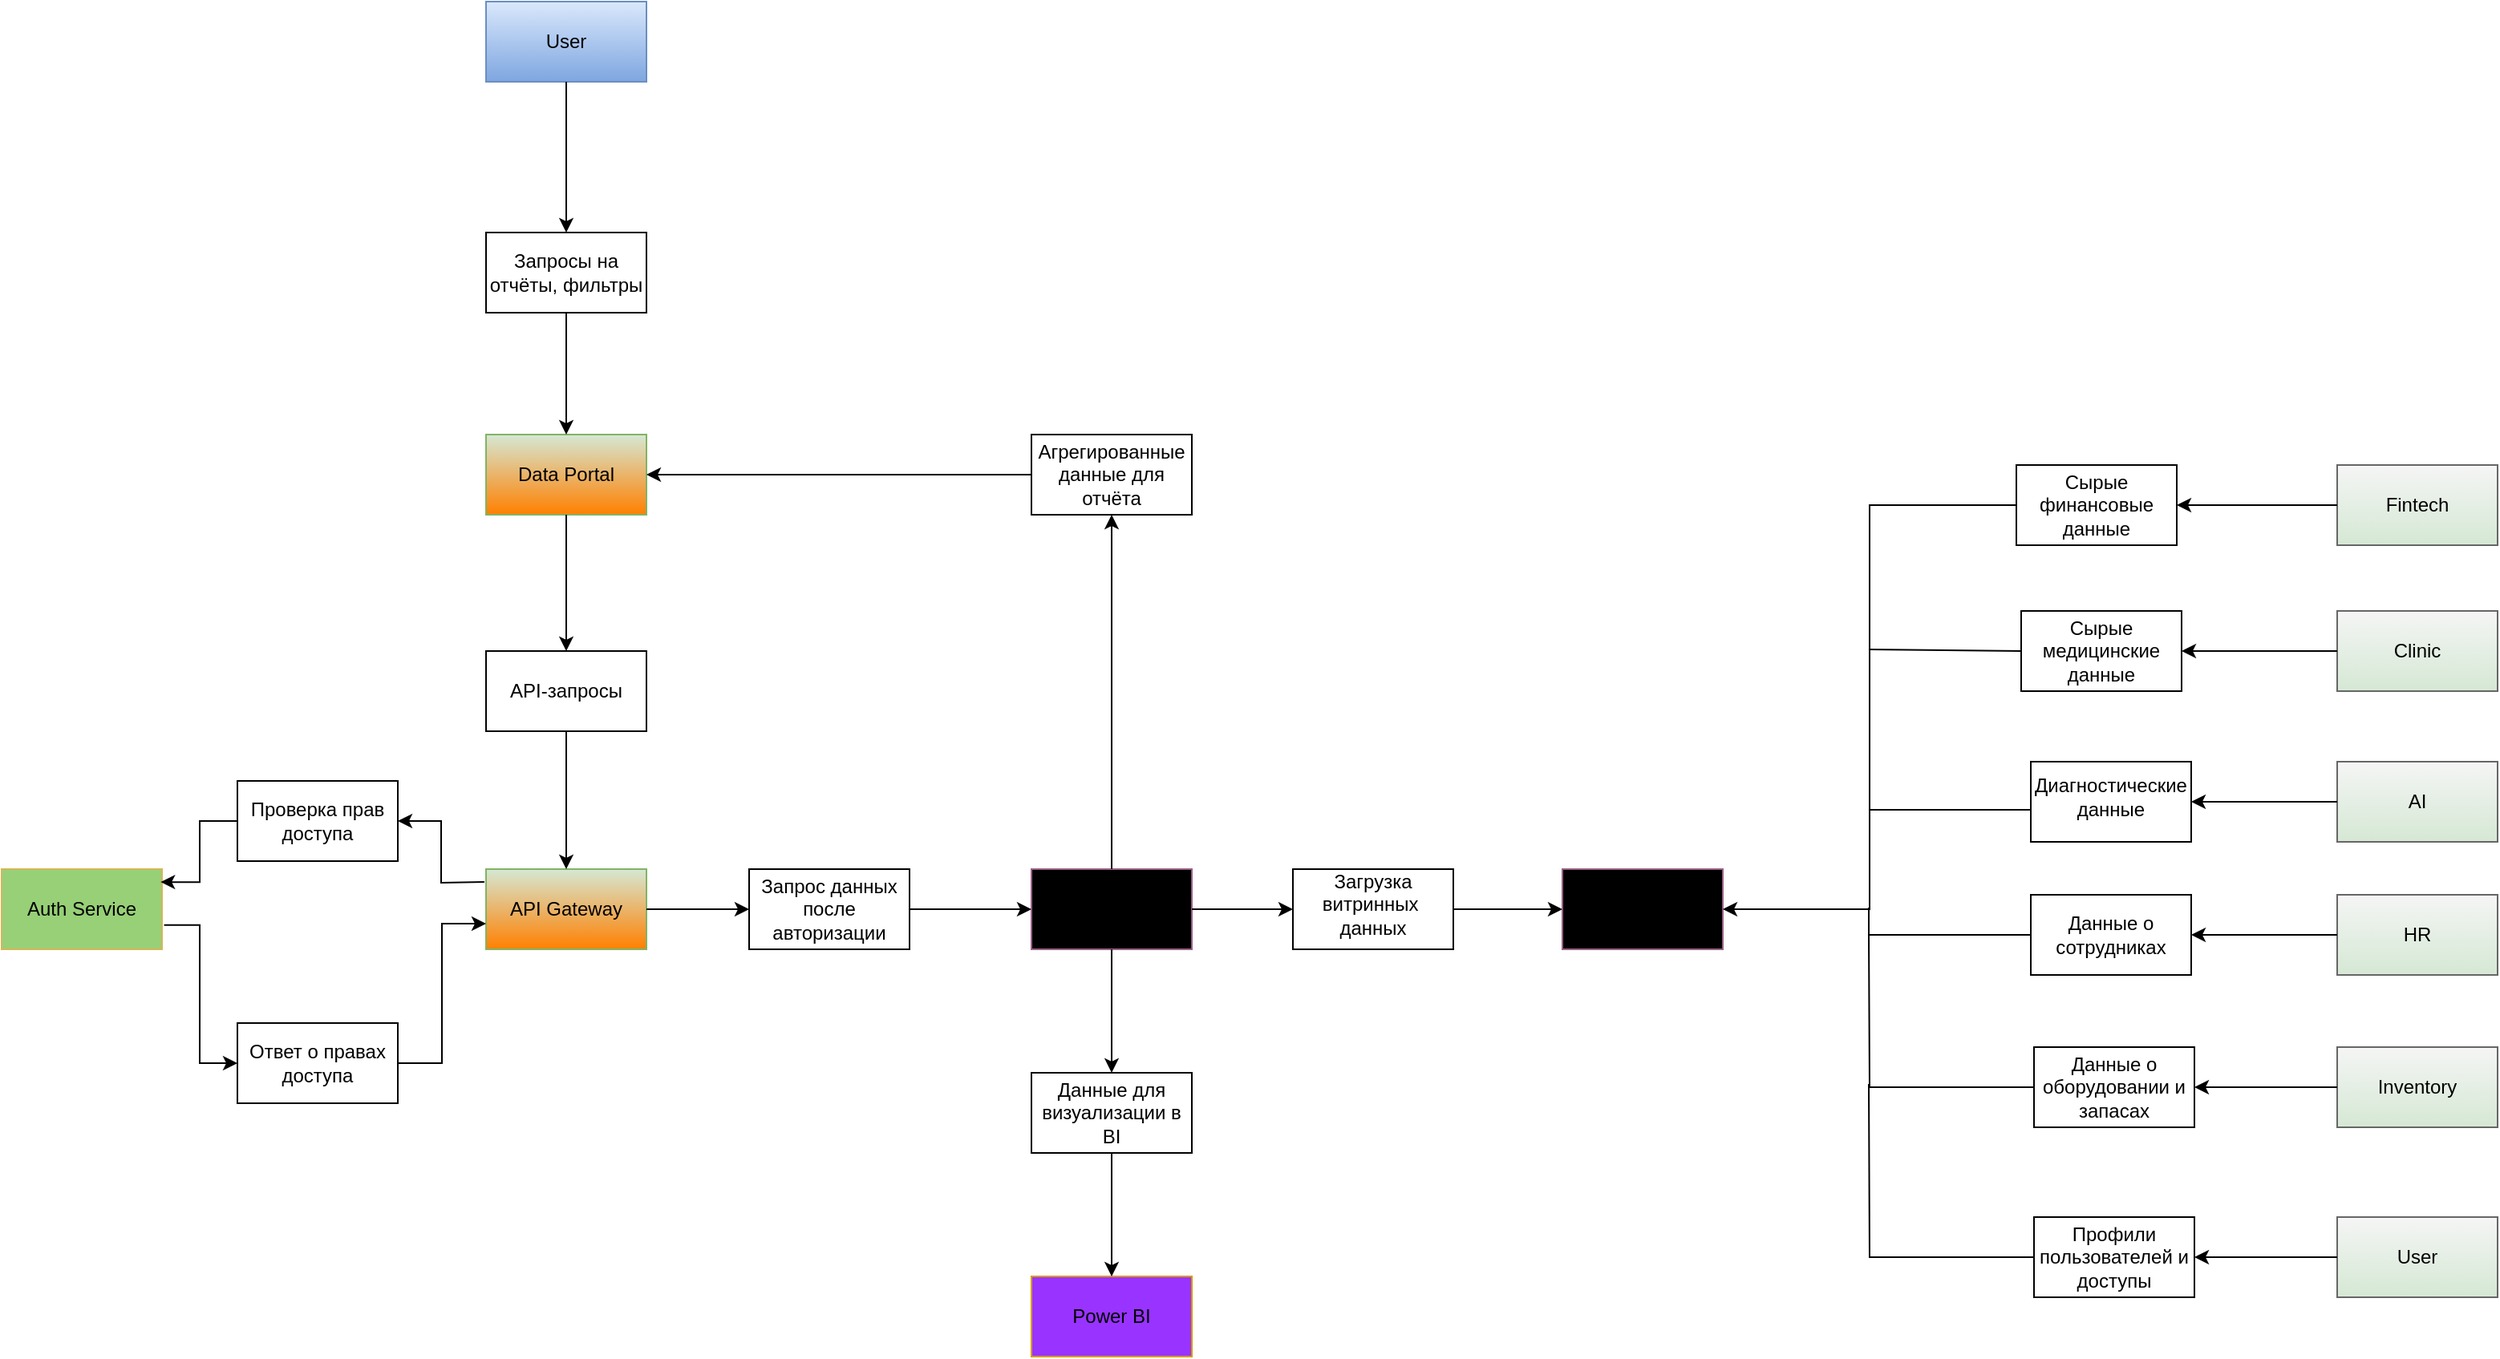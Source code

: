 <mxfile version="27.0.5">
  <diagram name="Page-1" id="fxIl6oR33fxB2Xth4Tn-">
    <mxGraphModel dx="3652" dy="950" grid="0" gridSize="10" guides="1" tooltips="1" connect="1" arrows="1" fold="1" page="0" pageScale="1" pageWidth="827" pageHeight="1169" math="0" shadow="0">
      <root>
        <mxCell id="0" />
        <mxCell id="1" parent="0" />
        <mxCell id="F8TBr911rGf3QCcraJPH-3" value="User" style="html=1;dashed=0;whiteSpace=wrap;fillColor=#dae8fc;gradientColor=#7ea6e0;strokeColor=#6c8ebf;" vertex="1" parent="1">
          <mxGeometry x="-262" y="1170" width="100" height="50" as="geometry" />
        </mxCell>
        <mxCell id="F8TBr911rGf3QCcraJPH-4" value="Запросы на отчёты, фильтры" style="html=1;dashed=0;whiteSpace=wrap;" vertex="1" parent="1">
          <mxGeometry x="-262" y="1314" width="100" height="50" as="geometry" />
        </mxCell>
        <mxCell id="F8TBr911rGf3QCcraJPH-5" value="" style="endArrow=classic;html=1;rounded=0;exitX=0.5;exitY=1;exitDx=0;exitDy=0;entryX=0.5;entryY=0;entryDx=0;entryDy=0;" edge="1" parent="1" source="F8TBr911rGf3QCcraJPH-3" target="F8TBr911rGf3QCcraJPH-4">
          <mxGeometry width="50" height="50" relative="1" as="geometry">
            <mxPoint x="337" y="1649" as="sourcePoint" />
            <mxPoint x="387" y="1599" as="targetPoint" />
          </mxGeometry>
        </mxCell>
        <mxCell id="F8TBr911rGf3QCcraJPH-6" value="Data Portal" style="html=1;dashed=0;whiteSpace=wrap;fillColor=#d5e8d4;gradientColor=#FF8000;strokeColor=#82b366;" vertex="1" parent="1">
          <mxGeometry x="-262" y="1440" width="100" height="50" as="geometry" />
        </mxCell>
        <mxCell id="F8TBr911rGf3QCcraJPH-7" value="" style="endArrow=classic;html=1;rounded=0;exitX=0.5;exitY=1;exitDx=0;exitDy=0;entryX=0.5;entryY=0;entryDx=0;entryDy=0;" edge="1" parent="1" source="F8TBr911rGf3QCcraJPH-4" target="F8TBr911rGf3QCcraJPH-6">
          <mxGeometry width="50" height="50" relative="1" as="geometry">
            <mxPoint x="337" y="1649" as="sourcePoint" />
            <mxPoint x="387" y="1599" as="targetPoint" />
          </mxGeometry>
        </mxCell>
        <mxCell id="F8TBr911rGf3QCcraJPH-8" value="API-запросы" style="html=1;dashed=0;whiteSpace=wrap;" vertex="1" parent="1">
          <mxGeometry x="-262" y="1575" width="100" height="50" as="geometry" />
        </mxCell>
        <mxCell id="F8TBr911rGf3QCcraJPH-9" value="" style="endArrow=classic;html=1;rounded=0;exitX=0.5;exitY=1;exitDx=0;exitDy=0;entryX=0.5;entryY=0;entryDx=0;entryDy=0;" edge="1" parent="1" source="F8TBr911rGf3QCcraJPH-6" target="F8TBr911rGf3QCcraJPH-8">
          <mxGeometry width="50" height="50" relative="1" as="geometry">
            <mxPoint x="433" y="1649" as="sourcePoint" />
            <mxPoint x="483" y="1599" as="targetPoint" />
          </mxGeometry>
        </mxCell>
        <mxCell id="F8TBr911rGf3QCcraJPH-10" value="API Gateway" style="html=1;dashed=0;whiteSpace=wrap;fillColor=#d5e8d4;gradientColor=#FF8000;strokeColor=#82b366;" vertex="1" parent="1">
          <mxGeometry x="-262" y="1711" width="100" height="50" as="geometry" />
        </mxCell>
        <mxCell id="F8TBr911rGf3QCcraJPH-11" value="" style="endArrow=classic;html=1;rounded=0;exitX=0.5;exitY=1;exitDx=0;exitDy=0;entryX=0.5;entryY=0;entryDx=0;entryDy=0;" edge="1" parent="1" source="F8TBr911rGf3QCcraJPH-8" target="F8TBr911rGf3QCcraJPH-10">
          <mxGeometry width="50" height="50" relative="1" as="geometry">
            <mxPoint x="433" y="1649" as="sourcePoint" />
            <mxPoint x="483" y="1599" as="targetPoint" />
          </mxGeometry>
        </mxCell>
        <mxCell id="F8TBr911rGf3QCcraJPH-12" value="Auth Service" style="html=1;dashed=0;whiteSpace=wrap;fillColor=#97D077;gradientColor=#97D077;strokeColor=#d6b656;" vertex="1" parent="1">
          <mxGeometry x="-564" y="1711" width="100" height="50" as="geometry" />
        </mxCell>
        <mxCell id="F8TBr911rGf3QCcraJPH-13" value="Проверка прав доступа" style="html=1;dashed=0;whiteSpace=wrap;" vertex="1" parent="1">
          <mxGeometry x="-417" y="1656" width="100" height="50" as="geometry" />
        </mxCell>
        <mxCell id="F8TBr911rGf3QCcraJPH-14" value="Ответ о правах доступа" style="html=1;dashed=0;whiteSpace=wrap;" vertex="1" parent="1">
          <mxGeometry x="-417" y="1807" width="100" height="50" as="geometry" />
        </mxCell>
        <mxCell id="F8TBr911rGf3QCcraJPH-15" value="" style="endArrow=classic;html=1;rounded=0;entryX=1;entryY=0.5;entryDx=0;entryDy=0;edgeStyle=orthogonalEdgeStyle;" edge="1" parent="1" target="F8TBr911rGf3QCcraJPH-13">
          <mxGeometry width="50" height="50" relative="1" as="geometry">
            <mxPoint x="-263" y="1719" as="sourcePoint" />
            <mxPoint x="250" y="1754" as="targetPoint" />
          </mxGeometry>
        </mxCell>
        <mxCell id="F8TBr911rGf3QCcraJPH-16" value="" style="endArrow=classic;html=1;rounded=0;entryX=0.991;entryY=0.161;entryDx=0;entryDy=0;exitX=0;exitY=0.5;exitDx=0;exitDy=0;edgeStyle=orthogonalEdgeStyle;entryPerimeter=0;" edge="1" parent="1" source="F8TBr911rGf3QCcraJPH-13" target="F8TBr911rGf3QCcraJPH-12">
          <mxGeometry width="50" height="50" relative="1" as="geometry">
            <mxPoint x="200" y="1804" as="sourcePoint" />
            <mxPoint x="250" y="1754" as="targetPoint" />
          </mxGeometry>
        </mxCell>
        <mxCell id="F8TBr911rGf3QCcraJPH-17" value="" style="endArrow=classic;html=1;rounded=0;exitX=1.013;exitY=0.697;exitDx=0;exitDy=0;entryX=0;entryY=0.5;entryDx=0;entryDy=0;edgeStyle=orthogonalEdgeStyle;exitPerimeter=0;" edge="1" parent="1" source="F8TBr911rGf3QCcraJPH-12" target="F8TBr911rGf3QCcraJPH-14">
          <mxGeometry width="50" height="50" relative="1" as="geometry">
            <mxPoint x="200" y="1804" as="sourcePoint" />
            <mxPoint x="250" y="1754" as="targetPoint" />
          </mxGeometry>
        </mxCell>
        <mxCell id="F8TBr911rGf3QCcraJPH-18" value="" style="endArrow=classic;html=1;rounded=0;exitX=1;exitY=0.5;exitDx=0;exitDy=0;entryX=0;entryY=0.68;entryDx=0;entryDy=0;edgeStyle=orthogonalEdgeStyle;entryPerimeter=0;" edge="1" parent="1" source="F8TBr911rGf3QCcraJPH-14" target="F8TBr911rGf3QCcraJPH-10">
          <mxGeometry width="50" height="50" relative="1" as="geometry">
            <mxPoint x="200" y="1804" as="sourcePoint" />
            <mxPoint x="250" y="1754" as="targetPoint" />
          </mxGeometry>
        </mxCell>
        <mxCell id="F8TBr911rGf3QCcraJPH-19" value="Data Mart" style="html=1;dashed=0;whiteSpace=wrap;fillColor=#e6d0de;gradientColor=light-dark(#FF002A,#EDEDED);strokeColor=#996185;" vertex="1" parent="1">
          <mxGeometry x="78" y="1711" width="100" height="50" as="geometry" />
        </mxCell>
        <mxCell id="F8TBr911rGf3QCcraJPH-20" value="Запрос данных после авторизации" style="html=1;dashed=0;whiteSpace=wrap;" vertex="1" parent="1">
          <mxGeometry x="-98" y="1711" width="100" height="50" as="geometry" />
        </mxCell>
        <mxCell id="F8TBr911rGf3QCcraJPH-21" value="Агрегированные данные для отчёта" style="html=1;dashed=0;whiteSpace=wrap;" vertex="1" parent="1">
          <mxGeometry x="78" y="1440" width="100" height="50" as="geometry" />
        </mxCell>
        <mxCell id="F8TBr911rGf3QCcraJPH-22" value="Данные для визуализации в BI" style="html=1;dashed=0;whiteSpace=wrap;" vertex="1" parent="1">
          <mxGeometry x="78" y="1838" width="100" height="50" as="geometry" />
        </mxCell>
        <mxCell id="F8TBr911rGf3QCcraJPH-24" value="Power BI" style="html=1;dashed=0;whiteSpace=wrap;fillColor=#9933FF;gradientColor=#9933FF;strokeColor=#d79b00;" vertex="1" parent="1">
          <mxGeometry x="78" y="1965" width="100" height="50" as="geometry" />
        </mxCell>
        <mxCell id="F8TBr911rGf3QCcraJPH-25" value="Airflow ETL" style="html=1;dashed=0;whiteSpace=wrap;fillColor=#e6d0de;gradientColor=light-dark(#FF002A,#EDEDED);strokeColor=#996185;" vertex="1" parent="1">
          <mxGeometry x="409" y="1711" width="100" height="50" as="geometry" />
        </mxCell>
        <mxCell id="F8TBr911rGf3QCcraJPH-27" value="&lt;table&gt;&lt;tbody&gt;&lt;tr&gt;&lt;td data-end=&quot;1307&quot; data-start=&quot;1263&quot; class=&quot;max-w-[calc(var(--thread-content-max-width)*2/3)]&quot;&gt;Загрузка витринных&amp;nbsp;&lt;br&gt;данных&lt;/td&gt;&lt;/tr&gt;&lt;/tbody&gt;&lt;/table&gt;&lt;table&gt;&lt;tbody&gt;&lt;tr&gt;&lt;td class=&quot;max-w-[calc(var(--thread-content-max-width)*2/3)]&quot;&gt;&lt;/td&gt;&lt;/tr&gt;&lt;/tbody&gt;&lt;/table&gt;" style="html=1;dashed=0;whiteSpace=wrap;" vertex="1" parent="1">
          <mxGeometry x="241" y="1711" width="100" height="50" as="geometry" />
        </mxCell>
        <mxCell id="F8TBr911rGf3QCcraJPH-28" value="" style="endArrow=classic;html=1;rounded=0;exitX=1;exitY=0.5;exitDx=0;exitDy=0;entryX=0;entryY=0.5;entryDx=0;entryDy=0;" edge="1" parent="1" source="F8TBr911rGf3QCcraJPH-10" target="F8TBr911rGf3QCcraJPH-20">
          <mxGeometry width="50" height="50" relative="1" as="geometry">
            <mxPoint x="525" y="1710" as="sourcePoint" />
            <mxPoint x="575" y="1660" as="targetPoint" />
          </mxGeometry>
        </mxCell>
        <mxCell id="F8TBr911rGf3QCcraJPH-29" value="" style="endArrow=classic;html=1;rounded=0;exitX=1;exitY=0.5;exitDx=0;exitDy=0;entryX=0;entryY=0.5;entryDx=0;entryDy=0;" edge="1" parent="1" source="F8TBr911rGf3QCcraJPH-20" target="F8TBr911rGf3QCcraJPH-19">
          <mxGeometry width="50" height="50" relative="1" as="geometry">
            <mxPoint x="525" y="1710" as="sourcePoint" />
            <mxPoint x="575" y="1660" as="targetPoint" />
          </mxGeometry>
        </mxCell>
        <mxCell id="F8TBr911rGf3QCcraJPH-30" value="" style="endArrow=classic;html=1;rounded=0;exitX=0.5;exitY=0;exitDx=0;exitDy=0;entryX=0.5;entryY=1;entryDx=0;entryDy=0;" edge="1" parent="1" source="F8TBr911rGf3QCcraJPH-19" target="F8TBr911rGf3QCcraJPH-21">
          <mxGeometry width="50" height="50" relative="1" as="geometry">
            <mxPoint x="525" y="1710" as="sourcePoint" />
            <mxPoint x="575" y="1660" as="targetPoint" />
          </mxGeometry>
        </mxCell>
        <mxCell id="F8TBr911rGf3QCcraJPH-31" value="" style="endArrow=classic;html=1;rounded=0;entryX=1;entryY=0.5;entryDx=0;entryDy=0;exitX=0;exitY=0.5;exitDx=0;exitDy=0;" edge="1" parent="1" source="F8TBr911rGf3QCcraJPH-21" target="F8TBr911rGf3QCcraJPH-6">
          <mxGeometry width="50" height="50" relative="1" as="geometry">
            <mxPoint x="525" y="1710" as="sourcePoint" />
            <mxPoint x="575" y="1660" as="targetPoint" />
          </mxGeometry>
        </mxCell>
        <mxCell id="F8TBr911rGf3QCcraJPH-32" value="" style="endArrow=classic;html=1;rounded=0;exitX=1;exitY=0.5;exitDx=0;exitDy=0;entryX=0;entryY=0.5;entryDx=0;entryDy=0;" edge="1" parent="1" source="F8TBr911rGf3QCcraJPH-19" target="F8TBr911rGf3QCcraJPH-27">
          <mxGeometry width="50" height="50" relative="1" as="geometry">
            <mxPoint x="830" y="1710" as="sourcePoint" />
            <mxPoint x="880" y="1660" as="targetPoint" />
          </mxGeometry>
        </mxCell>
        <mxCell id="F8TBr911rGf3QCcraJPH-33" value="" style="endArrow=classic;html=1;rounded=0;exitX=1;exitY=0.5;exitDx=0;exitDy=0;entryX=0;entryY=0.5;entryDx=0;entryDy=0;" edge="1" parent="1" source="F8TBr911rGf3QCcraJPH-27" target="F8TBr911rGf3QCcraJPH-25">
          <mxGeometry width="50" height="50" relative="1" as="geometry">
            <mxPoint x="830" y="1710" as="sourcePoint" />
            <mxPoint x="880" y="1660" as="targetPoint" />
          </mxGeometry>
        </mxCell>
        <mxCell id="F8TBr911rGf3QCcraJPH-34" value="" style="endArrow=classic;html=1;rounded=0;exitX=0.5;exitY=1;exitDx=0;exitDy=0;entryX=0.5;entryY=0;entryDx=0;entryDy=0;" edge="1" parent="1" source="F8TBr911rGf3QCcraJPH-19" target="F8TBr911rGf3QCcraJPH-22">
          <mxGeometry width="50" height="50" relative="1" as="geometry">
            <mxPoint x="830" y="1710" as="sourcePoint" />
            <mxPoint x="880" y="1660" as="targetPoint" />
          </mxGeometry>
        </mxCell>
        <mxCell id="F8TBr911rGf3QCcraJPH-35" value="" style="endArrow=classic;html=1;rounded=0;exitX=0.5;exitY=1;exitDx=0;exitDy=0;entryX=0.5;entryY=0;entryDx=0;entryDy=0;" edge="1" parent="1" source="F8TBr911rGf3QCcraJPH-22" target="F8TBr911rGf3QCcraJPH-24">
          <mxGeometry width="50" height="50" relative="1" as="geometry">
            <mxPoint x="830" y="1710" as="sourcePoint" />
            <mxPoint x="880" y="1660" as="targetPoint" />
          </mxGeometry>
        </mxCell>
        <mxCell id="F8TBr911rGf3QCcraJPH-36" value="Fintech" style="html=1;dashed=0;whiteSpace=wrap;fillColor=#f5f5f5;gradientColor=#D5E8D4;strokeColor=#666666;" vertex="1" parent="1">
          <mxGeometry x="892" y="1459" width="100" height="50" as="geometry" />
        </mxCell>
        <mxCell id="F8TBr911rGf3QCcraJPH-37" value="Clinic" style="html=1;dashed=0;whiteSpace=wrap;fillColor=#f5f5f5;gradientColor=#D5E8D4;strokeColor=#666666;" vertex="1" parent="1">
          <mxGeometry x="892" y="1550" width="100" height="50" as="geometry" />
        </mxCell>
        <mxCell id="F8TBr911rGf3QCcraJPH-38" value="AI" style="html=1;dashed=0;whiteSpace=wrap;fillColor=#f5f5f5;gradientColor=#D5E8D4;strokeColor=#666666;" vertex="1" parent="1">
          <mxGeometry x="892" y="1644" width="100" height="50" as="geometry" />
        </mxCell>
        <mxCell id="F8TBr911rGf3QCcraJPH-39" value="HR" style="html=1;dashed=0;whiteSpace=wrap;fillColor=#f5f5f5;gradientColor=#D5E8D4;strokeColor=#666666;" vertex="1" parent="1">
          <mxGeometry x="892" y="1727" width="100" height="50" as="geometry" />
        </mxCell>
        <mxCell id="F8TBr911rGf3QCcraJPH-40" value="Inventory" style="html=1;dashed=0;whiteSpace=wrap;fillColor=#f5f5f5;gradientColor=#D5E8D4;strokeColor=#666666;" vertex="1" parent="1">
          <mxGeometry x="892" y="1822" width="100" height="50" as="geometry" />
        </mxCell>
        <mxCell id="F8TBr911rGf3QCcraJPH-41" value="User" style="html=1;dashed=0;whiteSpace=wrap;fillColor=#f5f5f5;gradientColor=#D5E8D4;strokeColor=#666666;" vertex="1" parent="1">
          <mxGeometry x="892" y="1928" width="100" height="50" as="geometry" />
        </mxCell>
        <mxCell id="F8TBr911rGf3QCcraJPH-43" value="Сырые финансовые данные" style="html=1;dashed=0;whiteSpace=wrap;" vertex="1" parent="1">
          <mxGeometry x="692" y="1459" width="100" height="50" as="geometry" />
        </mxCell>
        <mxCell id="F8TBr911rGf3QCcraJPH-44" value="" style="endArrow=classic;html=1;rounded=0;entryX=1;entryY=0.5;entryDx=0;entryDy=0;exitX=0;exitY=0.5;exitDx=0;exitDy=0;" edge="1" parent="1" source="F8TBr911rGf3QCcraJPH-36" target="F8TBr911rGf3QCcraJPH-43">
          <mxGeometry width="50" height="50" relative="1" as="geometry">
            <mxPoint x="955" y="1736" as="sourcePoint" />
            <mxPoint x="1005" y="1686" as="targetPoint" />
          </mxGeometry>
        </mxCell>
        <mxCell id="F8TBr911rGf3QCcraJPH-45" value="" style="endArrow=classic;html=1;rounded=0;exitX=0;exitY=0.5;exitDx=0;exitDy=0;entryX=1;entryY=0.5;entryDx=0;entryDy=0;edgeStyle=orthogonalEdgeStyle;" edge="1" parent="1" source="F8TBr911rGf3QCcraJPH-43" target="F8TBr911rGf3QCcraJPH-25">
          <mxGeometry width="50" height="50" relative="1" as="geometry">
            <mxPoint x="955" y="1736" as="sourcePoint" />
            <mxPoint x="1005" y="1686" as="targetPoint" />
          </mxGeometry>
        </mxCell>
        <mxCell id="F8TBr911rGf3QCcraJPH-46" value="Сырые медицинские данные" style="html=1;dashed=0;whiteSpace=wrap;" vertex="1" parent="1">
          <mxGeometry x="695" y="1550" width="100" height="50" as="geometry" />
        </mxCell>
        <mxCell id="F8TBr911rGf3QCcraJPH-47" value="&lt;table&gt;&lt;tbody&gt;&lt;tr&gt;&lt;td data-end=&quot;2622&quot; data-start=&quot;2576&quot; class=&quot;max-w-[calc(var(--thread-content-max-width)*2/3)]&quot;&gt;Диагностические данные&lt;/td&gt;&lt;/tr&gt;&lt;/tbody&gt;&lt;/table&gt;&lt;table&gt;&lt;tbody&gt;&lt;tr&gt;&lt;td class=&quot;max-w-[calc(var(--thread-content-max-width)*2/3)]&quot;&gt;&lt;/td&gt;&lt;/tr&gt;&lt;/tbody&gt;&lt;/table&gt;" style="html=1;dashed=0;whiteSpace=wrap;" vertex="1" parent="1">
          <mxGeometry x="701" y="1644" width="100" height="50" as="geometry" />
        </mxCell>
        <mxCell id="F8TBr911rGf3QCcraJPH-48" value="&lt;table&gt;&lt;tbody&gt;&lt;tr&gt;&lt;td data-end=&quot;2622&quot; data-start=&quot;2576&quot; class=&quot;max-w-[calc(var(--thread-content-max-width)*2/3)]&quot;&gt;Данные о сотрудниках&lt;table&gt;&lt;tbody&gt;&lt;tr&gt;&lt;/tr&gt;&lt;/tbody&gt;&lt;/table&gt;&lt;/td&gt;&lt;/tr&gt;&lt;/tbody&gt;&lt;/table&gt;" style="html=1;dashed=0;whiteSpace=wrap;" vertex="1" parent="1">
          <mxGeometry x="701" y="1727" width="100" height="50" as="geometry" />
        </mxCell>
        <mxCell id="F8TBr911rGf3QCcraJPH-49" value="&lt;table&gt;&lt;tbody&gt;&lt;tr&gt;&lt;td data-end=&quot;2622&quot; data-start=&quot;2576&quot; class=&quot;max-w-[calc(var(--thread-content-max-width)*2/3)]&quot;&gt;Данные о оборудовании и запасах&lt;table&gt;&lt;tbody&gt;&lt;tr&gt;&lt;/tr&gt;&lt;/tbody&gt;&lt;/table&gt;&lt;/td&gt;&lt;/tr&gt;&lt;/tbody&gt;&lt;/table&gt;" style="html=1;dashed=0;whiteSpace=wrap;" vertex="1" parent="1">
          <mxGeometry x="703" y="1822" width="100" height="50" as="geometry" />
        </mxCell>
        <mxCell id="F8TBr911rGf3QCcraJPH-50" value="Профили пользователей и доступы" style="html=1;dashed=0;whiteSpace=wrap;" vertex="1" parent="1">
          <mxGeometry x="703" y="1928" width="100" height="50" as="geometry" />
        </mxCell>
        <mxCell id="F8TBr911rGf3QCcraJPH-51" value="" style="endArrow=classic;html=1;rounded=0;entryX=1;entryY=0.5;entryDx=0;entryDy=0;exitX=0;exitY=0.5;exitDx=0;exitDy=0;" edge="1" parent="1" source="F8TBr911rGf3QCcraJPH-37" target="F8TBr911rGf3QCcraJPH-46">
          <mxGeometry width="50" height="50" relative="1" as="geometry">
            <mxPoint x="773" y="1805" as="sourcePoint" />
            <mxPoint x="823" y="1755" as="targetPoint" />
          </mxGeometry>
        </mxCell>
        <mxCell id="F8TBr911rGf3QCcraJPH-52" value="" style="endArrow=classic;html=1;rounded=0;entryX=1;entryY=0.5;entryDx=0;entryDy=0;exitX=0;exitY=0.5;exitDx=0;exitDy=0;" edge="1" parent="1" source="F8TBr911rGf3QCcraJPH-38" target="F8TBr911rGf3QCcraJPH-47">
          <mxGeometry width="50" height="50" relative="1" as="geometry">
            <mxPoint x="773" y="1805" as="sourcePoint" />
            <mxPoint x="823" y="1755" as="targetPoint" />
          </mxGeometry>
        </mxCell>
        <mxCell id="F8TBr911rGf3QCcraJPH-53" value="" style="endArrow=classic;html=1;rounded=0;entryX=1;entryY=0.5;entryDx=0;entryDy=0;exitX=0;exitY=0.5;exitDx=0;exitDy=0;" edge="1" parent="1" source="F8TBr911rGf3QCcraJPH-39" target="F8TBr911rGf3QCcraJPH-48">
          <mxGeometry width="50" height="50" relative="1" as="geometry">
            <mxPoint x="773" y="1805" as="sourcePoint" />
            <mxPoint x="823" y="1755" as="targetPoint" />
          </mxGeometry>
        </mxCell>
        <mxCell id="F8TBr911rGf3QCcraJPH-54" value="" style="endArrow=classic;html=1;rounded=0;entryX=1;entryY=0.5;entryDx=0;entryDy=0;exitX=0;exitY=0.5;exitDx=0;exitDy=0;" edge="1" parent="1" source="F8TBr911rGf3QCcraJPH-40" target="F8TBr911rGf3QCcraJPH-49">
          <mxGeometry width="50" height="50" relative="1" as="geometry">
            <mxPoint x="773" y="1805" as="sourcePoint" />
            <mxPoint x="823" y="1755" as="targetPoint" />
          </mxGeometry>
        </mxCell>
        <mxCell id="F8TBr911rGf3QCcraJPH-55" value="" style="endArrow=classic;html=1;rounded=0;entryX=1;entryY=0.5;entryDx=0;entryDy=0;exitX=0;exitY=0.5;exitDx=0;exitDy=0;" edge="1" parent="1" source="F8TBr911rGf3QCcraJPH-41" target="F8TBr911rGf3QCcraJPH-50">
          <mxGeometry width="50" height="50" relative="1" as="geometry">
            <mxPoint x="773" y="1805" as="sourcePoint" />
            <mxPoint x="823" y="1755" as="targetPoint" />
          </mxGeometry>
        </mxCell>
        <mxCell id="F8TBr911rGf3QCcraJPH-57" value="" style="endArrow=none;html=1;rounded=0;entryX=0;entryY=0.5;entryDx=0;entryDy=0;" edge="1" parent="1" target="F8TBr911rGf3QCcraJPH-46">
          <mxGeometry width="50" height="50" relative="1" as="geometry">
            <mxPoint x="600" y="1574" as="sourcePoint" />
            <mxPoint x="823" y="1755" as="targetPoint" />
          </mxGeometry>
        </mxCell>
        <mxCell id="F8TBr911rGf3QCcraJPH-58" value="" style="endArrow=none;html=1;rounded=0;exitX=0.002;exitY=0.6;exitDx=0;exitDy=0;exitPerimeter=0;" edge="1" parent="1" source="F8TBr911rGf3QCcraJPH-47">
          <mxGeometry width="50" height="50" relative="1" as="geometry">
            <mxPoint x="662" y="1684" as="sourcePoint" />
            <mxPoint x="600" y="1674" as="targetPoint" />
          </mxGeometry>
        </mxCell>
        <mxCell id="F8TBr911rGf3QCcraJPH-59" value="" style="endArrow=none;html=1;rounded=0;entryX=0;entryY=0.5;entryDx=0;entryDy=0;edgeStyle=orthogonalEdgeStyle;" edge="1" parent="1" target="F8TBr911rGf3QCcraJPH-48">
          <mxGeometry width="50" height="50" relative="1" as="geometry">
            <mxPoint x="600" y="1735" as="sourcePoint" />
            <mxPoint x="712" y="1730" as="targetPoint" />
            <Array as="points">
              <mxPoint x="600" y="1752" />
            </Array>
          </mxGeometry>
        </mxCell>
        <mxCell id="F8TBr911rGf3QCcraJPH-60" value="" style="endArrow=none;html=1;rounded=0;exitX=0;exitY=0.5;exitDx=0;exitDy=0;edgeStyle=orthogonalEdgeStyle;" edge="1" parent="1" source="F8TBr911rGf3QCcraJPH-49">
          <mxGeometry width="50" height="50" relative="1" as="geometry">
            <mxPoint x="643" y="1822" as="sourcePoint" />
            <mxPoint x="600" y="1751" as="targetPoint" />
          </mxGeometry>
        </mxCell>
        <mxCell id="F8TBr911rGf3QCcraJPH-61" value="" style="endArrow=none;html=1;rounded=0;exitX=0;exitY=0.5;exitDx=0;exitDy=0;edgeStyle=orthogonalEdgeStyle;" edge="1" parent="1" source="F8TBr911rGf3QCcraJPH-50">
          <mxGeometry width="50" height="50" relative="1" as="geometry">
            <mxPoint x="569" y="1926" as="sourcePoint" />
            <mxPoint x="600" y="1845" as="targetPoint" />
          </mxGeometry>
        </mxCell>
      </root>
    </mxGraphModel>
  </diagram>
</mxfile>
